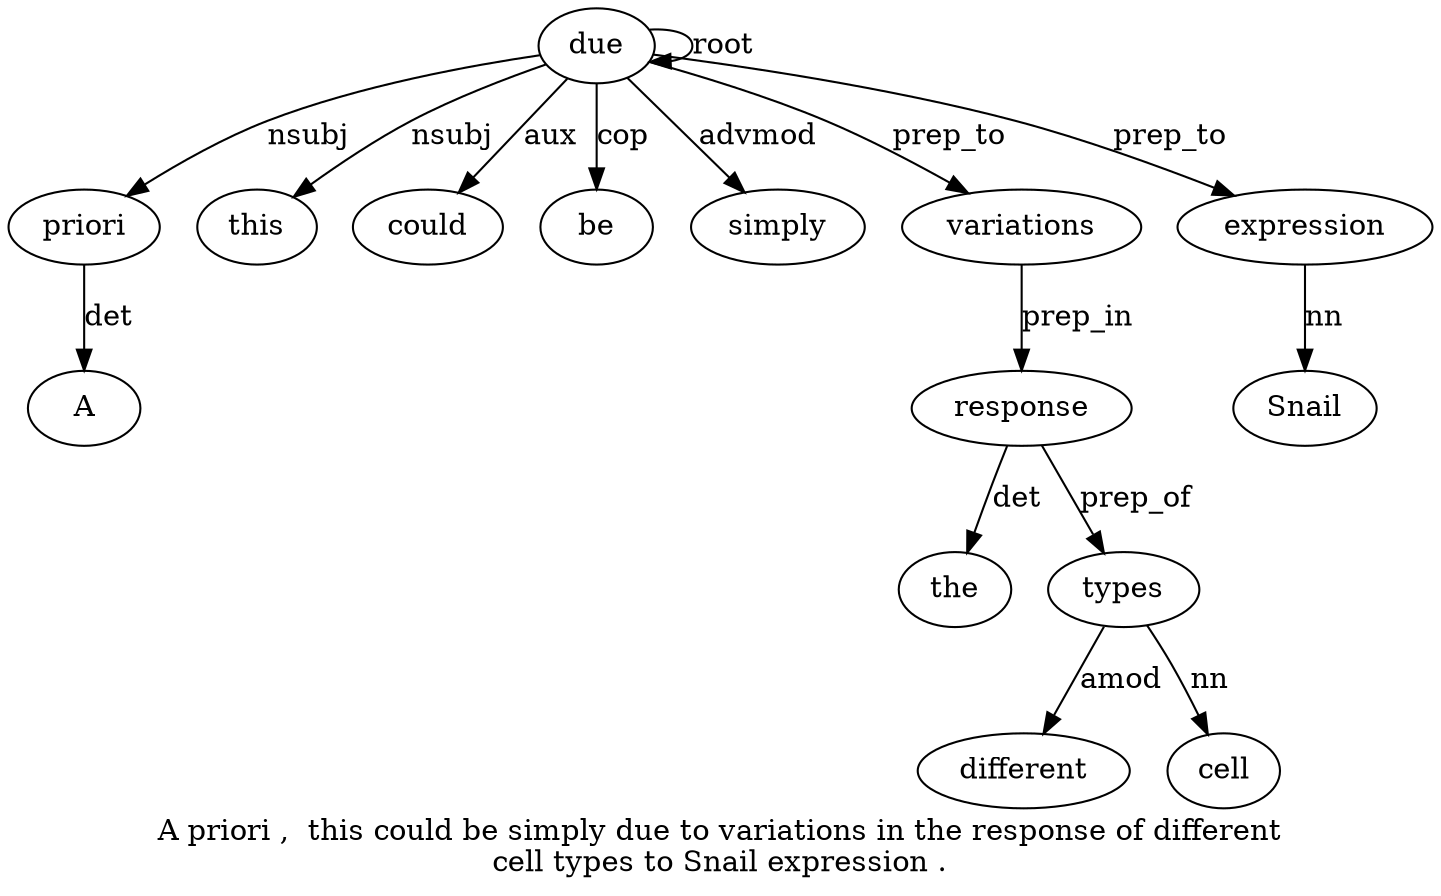 digraph "A priori ,  this could be simply due to variations in the response of different cell types to Snail expression ." {
label="A priori ,  this could be simply due to variations in the response of different
cell types to Snail expression .";
priori2 [style=filled, fillcolor=white, label=priori];
A1 [style=filled, fillcolor=white, label=A];
priori2 -> A1  [label=det];
due8 [style=filled, fillcolor=white, label=due];
due8 -> priori2  [label=nsubj];
this4 [style=filled, fillcolor=white, label=this];
due8 -> this4  [label=nsubj];
could5 [style=filled, fillcolor=white, label=could];
due8 -> could5  [label=aux];
be6 [style=filled, fillcolor=white, label=be];
due8 -> be6  [label=cop];
simply7 [style=filled, fillcolor=white, label=simply];
due8 -> simply7  [label=advmod];
due8 -> due8  [label=root];
variations10 [style=filled, fillcolor=white, label=variations];
due8 -> variations10  [label=prep_to];
response13 [style=filled, fillcolor=white, label=response];
the12 [style=filled, fillcolor=white, label=the];
response13 -> the12  [label=det];
variations10 -> response13  [label=prep_in];
types17 [style=filled, fillcolor=white, label=types];
different15 [style=filled, fillcolor=white, label=different];
types17 -> different15  [label=amod];
cell16 [style=filled, fillcolor=white, label=cell];
types17 -> cell16  [label=nn];
response13 -> types17  [label=prep_of];
expression20 [style=filled, fillcolor=white, label=expression];
Snail19 [style=filled, fillcolor=white, label=Snail];
expression20 -> Snail19  [label=nn];
due8 -> expression20  [label=prep_to];
}
